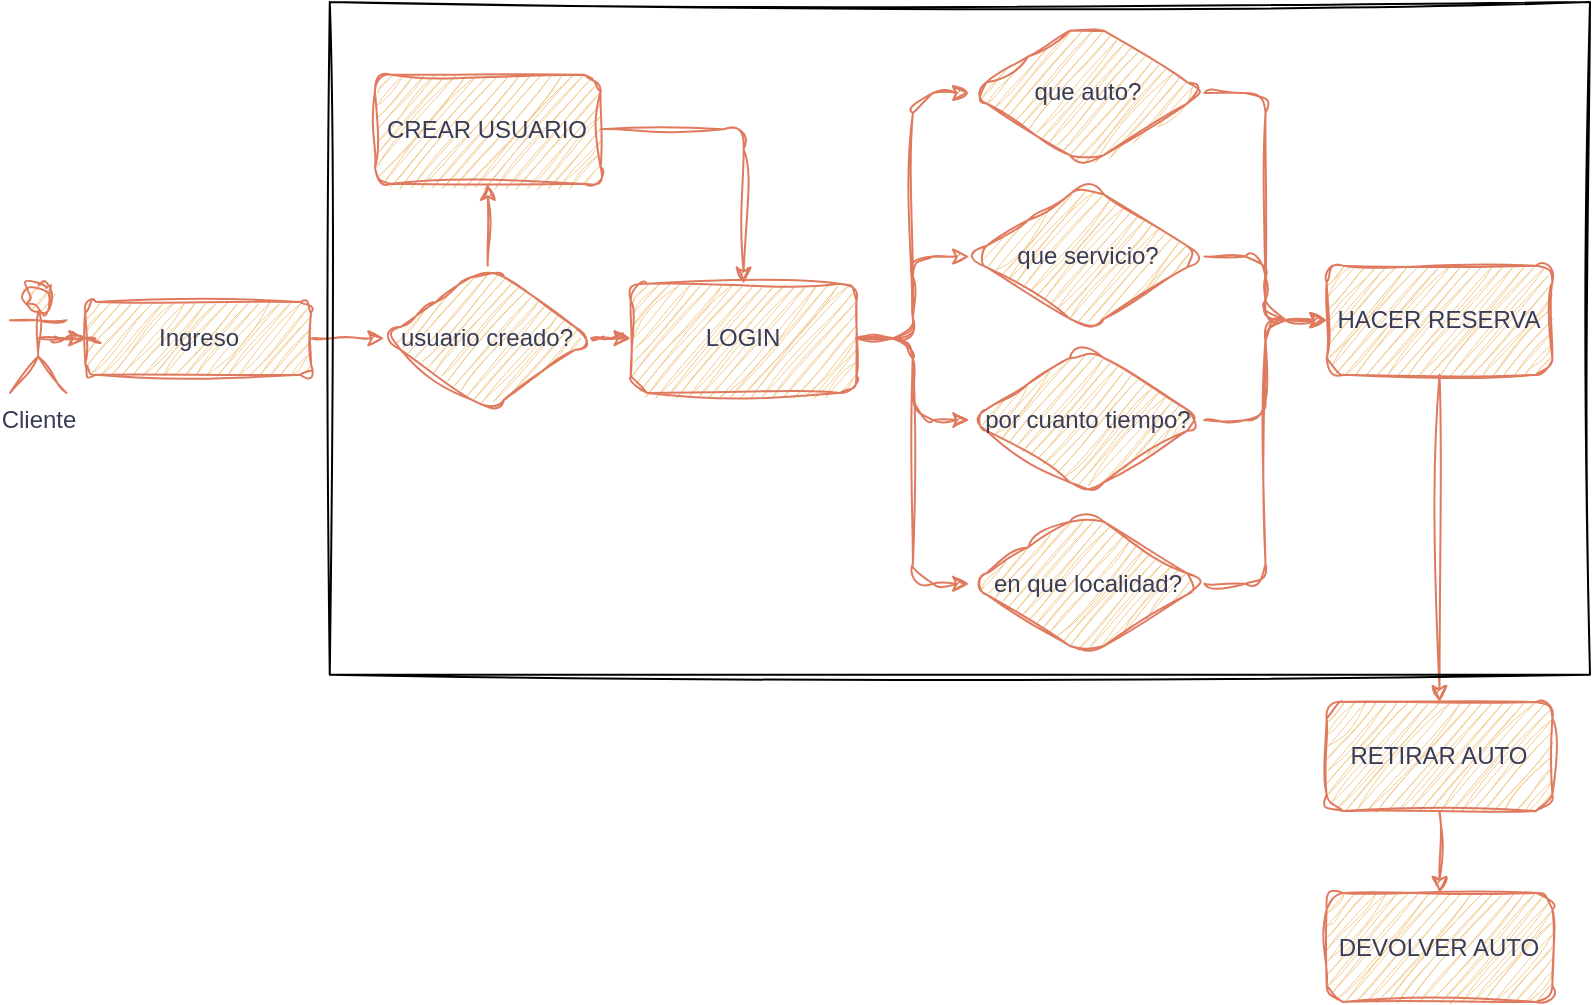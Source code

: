 <mxfile version="21.2.8" type="device">
  <diagram id="C5RBs43oDa-KdzZeNtuy" name="Page-1">
    <mxGraphModel dx="1750" dy="968" grid="1" gridSize="10" guides="1" tooltips="1" connect="1" arrows="1" fold="1" page="1" pageScale="1" pageWidth="827" pageHeight="1169" math="0" shadow="0">
      <root>
        <mxCell id="WIyWlLk6GJQsqaUBKTNV-0" />
        <mxCell id="WIyWlLk6GJQsqaUBKTNV-1" parent="WIyWlLk6GJQsqaUBKTNV-0" />
        <mxCell id="kgYE634lFBZvG2VN7gBc-40" value="" style="group" vertex="1" connectable="0" parent="WIyWlLk6GJQsqaUBKTNV-1">
          <mxGeometry x="20" y="140" width="790" height="500" as="geometry" />
        </mxCell>
        <mxCell id="WIyWlLk6GJQsqaUBKTNV-3" value="Ingreso" style="rounded=1;whiteSpace=wrap;html=1;fontSize=12;glass=0;strokeWidth=1;shadow=0;sketch=1;curveFitting=1;jiggle=2;labelBackgroundColor=none;fillColor=#F2CC8F;strokeColor=#E07A5F;fontColor=#393C56;" parent="kgYE634lFBZvG2VN7gBc-40" vertex="1">
          <mxGeometry x="37.619" y="150" width="112.857" height="36.364" as="geometry" />
        </mxCell>
        <mxCell id="kgYE634lFBZvG2VN7gBc-35" style="edgeStyle=orthogonalEdgeStyle;rounded=1;orthogonalLoop=1;jettySize=auto;html=1;exitX=0.5;exitY=0.5;exitDx=0;exitDy=0;exitPerimeter=0;sketch=1;curveFitting=1;jiggle=2;labelBackgroundColor=none;strokeColor=#E07A5F;fontColor=default;" edge="1" parent="kgYE634lFBZvG2VN7gBc-40" source="kgYE634lFBZvG2VN7gBc-1" target="WIyWlLk6GJQsqaUBKTNV-3">
          <mxGeometry relative="1" as="geometry" />
        </mxCell>
        <mxCell id="kgYE634lFBZvG2VN7gBc-1" value="Cliente" style="shape=umlActor;verticalLabelPosition=bottom;verticalAlign=top;html=1;outlineConnect=0;rounded=1;sketch=1;curveFitting=1;jiggle=2;labelBackgroundColor=none;fillColor=#F2CC8F;strokeColor=#E07A5F;fontColor=#393C56;" vertex="1" parent="kgYE634lFBZvG2VN7gBc-40">
          <mxGeometry y="140.909" width="28.214" height="54.545" as="geometry" />
        </mxCell>
        <mxCell id="kgYE634lFBZvG2VN7gBc-8" value="usuario creado?" style="rhombus;whiteSpace=wrap;html=1;rounded=1;sketch=1;curveFitting=1;jiggle=2;labelBackgroundColor=none;fillColor=#F2CC8F;strokeColor=#E07A5F;fontColor=#393C56;" vertex="1" parent="kgYE634lFBZvG2VN7gBc-40">
          <mxGeometry x="187.155" y="131.818" width="103.452" height="72.727" as="geometry" />
        </mxCell>
        <mxCell id="kgYE634lFBZvG2VN7gBc-7" value="" style="edgeStyle=orthogonalEdgeStyle;rounded=1;orthogonalLoop=1;jettySize=auto;html=1;sketch=1;curveFitting=1;jiggle=2;labelBackgroundColor=none;strokeColor=#E07A5F;fontColor=default;" edge="1" parent="kgYE634lFBZvG2VN7gBc-40" source="WIyWlLk6GJQsqaUBKTNV-3" target="kgYE634lFBZvG2VN7gBc-8">
          <mxGeometry relative="1" as="geometry">
            <mxPoint x="56.429" y="168.182" as="targetPoint" />
          </mxGeometry>
        </mxCell>
        <mxCell id="kgYE634lFBZvG2VN7gBc-9" value="LOGIN" style="whiteSpace=wrap;html=1;rounded=1;sketch=1;curveFitting=1;jiggle=2;labelBackgroundColor=none;fillColor=#F2CC8F;strokeColor=#E07A5F;fontColor=#393C56;" vertex="1" parent="kgYE634lFBZvG2VN7gBc-40">
          <mxGeometry x="310.357" y="140.909" width="112.857" height="54.545" as="geometry" />
        </mxCell>
        <mxCell id="kgYE634lFBZvG2VN7gBc-10" value="" style="edgeStyle=orthogonalEdgeStyle;rounded=1;orthogonalLoop=1;jettySize=auto;html=1;sketch=1;curveFitting=1;jiggle=2;labelBackgroundColor=none;strokeColor=#E07A5F;fontColor=default;" edge="1" parent="kgYE634lFBZvG2VN7gBc-40" source="kgYE634lFBZvG2VN7gBc-8" target="kgYE634lFBZvG2VN7gBc-9">
          <mxGeometry relative="1" as="geometry" />
        </mxCell>
        <mxCell id="kgYE634lFBZvG2VN7gBc-13" style="edgeStyle=orthogonalEdgeStyle;rounded=1;orthogonalLoop=1;jettySize=auto;html=1;entryX=0.5;entryY=0;entryDx=0;entryDy=0;sketch=1;curveFitting=1;jiggle=2;labelBackgroundColor=none;strokeColor=#E07A5F;fontColor=default;" edge="1" parent="kgYE634lFBZvG2VN7gBc-40" source="kgYE634lFBZvG2VN7gBc-11" target="kgYE634lFBZvG2VN7gBc-9">
          <mxGeometry relative="1" as="geometry" />
        </mxCell>
        <mxCell id="kgYE634lFBZvG2VN7gBc-11" value="CREAR USUARIO" style="whiteSpace=wrap;html=1;rounded=1;sketch=1;curveFitting=1;jiggle=2;labelBackgroundColor=none;fillColor=#F2CC8F;strokeColor=#E07A5F;fontColor=#393C56;" vertex="1" parent="kgYE634lFBZvG2VN7gBc-40">
          <mxGeometry x="182.452" y="36.364" width="112.857" height="54.545" as="geometry" />
        </mxCell>
        <mxCell id="kgYE634lFBZvG2VN7gBc-12" value="" style="edgeStyle=orthogonalEdgeStyle;rounded=1;orthogonalLoop=1;jettySize=auto;html=1;sketch=1;curveFitting=1;jiggle=2;labelBackgroundColor=none;strokeColor=#E07A5F;fontColor=default;" edge="1" parent="kgYE634lFBZvG2VN7gBc-40" source="kgYE634lFBZvG2VN7gBc-8" target="kgYE634lFBZvG2VN7gBc-11">
          <mxGeometry relative="1" as="geometry" />
        </mxCell>
        <mxCell id="kgYE634lFBZvG2VN7gBc-17" value="" style="edgeStyle=orthogonalEdgeStyle;rounded=1;orthogonalLoop=1;jettySize=auto;html=1;exitX=1;exitY=0.5;exitDx=0;exitDy=0;sketch=1;curveFitting=1;jiggle=2;labelBackgroundColor=none;strokeColor=#E07A5F;fontColor=default;" edge="1" parent="kgYE634lFBZvG2VN7gBc-40" source="kgYE634lFBZvG2VN7gBc-9" target="kgYE634lFBZvG2VN7gBc-16">
          <mxGeometry relative="1" as="geometry">
            <mxPoint x="507.857" y="168.182" as="sourcePoint" />
          </mxGeometry>
        </mxCell>
        <mxCell id="kgYE634lFBZvG2VN7gBc-21" style="edgeStyle=orthogonalEdgeStyle;rounded=1;orthogonalLoop=1;jettySize=auto;html=1;exitX=1;exitY=0.5;exitDx=0;exitDy=0;entryX=0;entryY=0.5;entryDx=0;entryDy=0;sketch=1;curveFitting=1;jiggle=2;labelBackgroundColor=none;strokeColor=#E07A5F;fontColor=default;" edge="1" parent="kgYE634lFBZvG2VN7gBc-40" source="kgYE634lFBZvG2VN7gBc-9" target="kgYE634lFBZvG2VN7gBc-19">
          <mxGeometry relative="1" as="geometry">
            <mxPoint x="507.857" y="168.182" as="sourcePoint" />
          </mxGeometry>
        </mxCell>
        <mxCell id="kgYE634lFBZvG2VN7gBc-22" style="edgeStyle=orthogonalEdgeStyle;rounded=1;orthogonalLoop=1;jettySize=auto;html=1;exitX=1;exitY=0.5;exitDx=0;exitDy=0;entryX=0;entryY=0.5;entryDx=0;entryDy=0;sketch=1;curveFitting=1;jiggle=2;labelBackgroundColor=none;strokeColor=#E07A5F;fontColor=default;" edge="1" parent="kgYE634lFBZvG2VN7gBc-40" source="kgYE634lFBZvG2VN7gBc-9" target="kgYE634lFBZvG2VN7gBc-18">
          <mxGeometry relative="1" as="geometry">
            <mxPoint x="507.857" y="168.182" as="sourcePoint" />
          </mxGeometry>
        </mxCell>
        <mxCell id="kgYE634lFBZvG2VN7gBc-23" style="edgeStyle=orthogonalEdgeStyle;rounded=1;orthogonalLoop=1;jettySize=auto;html=1;entryX=0;entryY=0.5;entryDx=0;entryDy=0;exitX=1;exitY=0.5;exitDx=0;exitDy=0;sketch=1;curveFitting=1;jiggle=2;labelBackgroundColor=none;strokeColor=#E07A5F;fontColor=default;" edge="1" parent="kgYE634lFBZvG2VN7gBc-40" source="kgYE634lFBZvG2VN7gBc-9" target="kgYE634lFBZvG2VN7gBc-20">
          <mxGeometry relative="1" as="geometry">
            <mxPoint x="507.857" y="168.182" as="sourcePoint" />
          </mxGeometry>
        </mxCell>
        <mxCell id="kgYE634lFBZvG2VN7gBc-16" value="por cuanto tiempo?" style="rhombus;whiteSpace=wrap;html=1;rounded=1;sketch=1;curveFitting=1;jiggle=2;labelBackgroundColor=none;fillColor=#F2CC8F;strokeColor=#E07A5F;fontColor=#393C56;" vertex="1" parent="kgYE634lFBZvG2VN7gBc-40">
          <mxGeometry x="479.643" y="172.727" width="117.56" height="72.727" as="geometry" />
        </mxCell>
        <mxCell id="kgYE634lFBZvG2VN7gBc-18" value="que servicio?" style="rhombus;whiteSpace=wrap;html=1;rounded=1;sketch=1;curveFitting=1;jiggle=2;labelBackgroundColor=none;fillColor=#F2CC8F;strokeColor=#E07A5F;fontColor=#393C56;" vertex="1" parent="kgYE634lFBZvG2VN7gBc-40">
          <mxGeometry x="479.643" y="90.909" width="117.56" height="72.727" as="geometry" />
        </mxCell>
        <mxCell id="kgYE634lFBZvG2VN7gBc-19" value="que auto?" style="rhombus;whiteSpace=wrap;html=1;rounded=1;sketch=1;curveFitting=1;jiggle=2;labelBackgroundColor=none;fillColor=#F2CC8F;strokeColor=#E07A5F;fontColor=#393C56;" vertex="1" parent="kgYE634lFBZvG2VN7gBc-40">
          <mxGeometry x="479.643" y="9.091" width="117.56" height="72.727" as="geometry" />
        </mxCell>
        <mxCell id="kgYE634lFBZvG2VN7gBc-20" value="en que localidad?" style="rhombus;whiteSpace=wrap;html=1;rounded=1;sketch=1;curveFitting=1;jiggle=2;labelBackgroundColor=none;fillColor=#F2CC8F;strokeColor=#E07A5F;fontColor=#393C56;" vertex="1" parent="kgYE634lFBZvG2VN7gBc-40">
          <mxGeometry x="479.643" y="254.545" width="117.56" height="72.727" as="geometry" />
        </mxCell>
        <mxCell id="kgYE634lFBZvG2VN7gBc-25" value="HACER RESERVA" style="rounded=1;whiteSpace=wrap;html=1;sketch=1;curveFitting=1;jiggle=2;labelBackgroundColor=none;fillColor=#F2CC8F;strokeColor=#E07A5F;fontColor=#393C56;" vertex="1" parent="kgYE634lFBZvG2VN7gBc-40">
          <mxGeometry x="658.333" y="131.818" width="112.857" height="54.545" as="geometry" />
        </mxCell>
        <mxCell id="kgYE634lFBZvG2VN7gBc-33" style="edgeStyle=orthogonalEdgeStyle;rounded=1;orthogonalLoop=1;jettySize=auto;html=1;entryX=0;entryY=0.5;entryDx=0;entryDy=0;sketch=1;curveFitting=1;jiggle=2;labelBackgroundColor=none;strokeColor=#E07A5F;fontColor=default;" edge="1" parent="kgYE634lFBZvG2VN7gBc-40" source="kgYE634lFBZvG2VN7gBc-16" target="kgYE634lFBZvG2VN7gBc-25">
          <mxGeometry relative="1" as="geometry" />
        </mxCell>
        <mxCell id="kgYE634lFBZvG2VN7gBc-32" style="edgeStyle=orthogonalEdgeStyle;rounded=1;orthogonalLoop=1;jettySize=auto;html=1;exitX=1;exitY=0.5;exitDx=0;exitDy=0;entryX=0;entryY=0.5;entryDx=0;entryDy=0;sketch=1;curveFitting=1;jiggle=2;labelBackgroundColor=none;strokeColor=#E07A5F;fontColor=default;" edge="1" parent="kgYE634lFBZvG2VN7gBc-40" source="kgYE634lFBZvG2VN7gBc-18" target="kgYE634lFBZvG2VN7gBc-25">
          <mxGeometry relative="1" as="geometry" />
        </mxCell>
        <mxCell id="kgYE634lFBZvG2VN7gBc-30" style="edgeStyle=orthogonalEdgeStyle;rounded=1;orthogonalLoop=1;jettySize=auto;html=1;exitX=1;exitY=0.5;exitDx=0;exitDy=0;entryX=0;entryY=0.5;entryDx=0;entryDy=0;sketch=1;curveFitting=1;jiggle=2;labelBackgroundColor=none;strokeColor=#E07A5F;fontColor=default;" edge="1" parent="kgYE634lFBZvG2VN7gBc-40" source="kgYE634lFBZvG2VN7gBc-19" target="kgYE634lFBZvG2VN7gBc-25">
          <mxGeometry relative="1" as="geometry" />
        </mxCell>
        <mxCell id="kgYE634lFBZvG2VN7gBc-34" style="edgeStyle=orthogonalEdgeStyle;rounded=1;orthogonalLoop=1;jettySize=auto;html=1;exitX=1;exitY=0.5;exitDx=0;exitDy=0;entryX=0;entryY=0.5;entryDx=0;entryDy=0;sketch=1;curveFitting=1;jiggle=2;labelBackgroundColor=none;strokeColor=#E07A5F;fontColor=default;" edge="1" parent="kgYE634lFBZvG2VN7gBc-40" source="kgYE634lFBZvG2VN7gBc-20" target="kgYE634lFBZvG2VN7gBc-25">
          <mxGeometry relative="1" as="geometry" />
        </mxCell>
        <mxCell id="kgYE634lFBZvG2VN7gBc-26" value="RETIRAR AUTO" style="whiteSpace=wrap;html=1;rounded=1;sketch=1;curveFitting=1;jiggle=2;labelBackgroundColor=none;fillColor=#F2CC8F;strokeColor=#E07A5F;fontColor=#393C56;" vertex="1" parent="kgYE634lFBZvG2VN7gBc-40">
          <mxGeometry x="658.333" y="350" width="112.857" height="54.545" as="geometry" />
        </mxCell>
        <mxCell id="kgYE634lFBZvG2VN7gBc-27" value="" style="edgeStyle=orthogonalEdgeStyle;rounded=1;orthogonalLoop=1;jettySize=auto;html=1;sketch=1;curveFitting=1;jiggle=2;labelBackgroundColor=none;strokeColor=#E07A5F;fontColor=default;" edge="1" parent="kgYE634lFBZvG2VN7gBc-40" source="kgYE634lFBZvG2VN7gBc-25" target="kgYE634lFBZvG2VN7gBc-26">
          <mxGeometry relative="1" as="geometry" />
        </mxCell>
        <mxCell id="kgYE634lFBZvG2VN7gBc-28" value="DEVOLVER AUTO" style="whiteSpace=wrap;html=1;rounded=1;sketch=1;curveFitting=1;jiggle=2;labelBackgroundColor=none;fillColor=#F2CC8F;strokeColor=#E07A5F;fontColor=#393C56;" vertex="1" parent="kgYE634lFBZvG2VN7gBc-40">
          <mxGeometry x="658.333" y="445.455" width="112.857" height="54.545" as="geometry" />
        </mxCell>
        <mxCell id="kgYE634lFBZvG2VN7gBc-29" value="" style="edgeStyle=orthogonalEdgeStyle;rounded=1;orthogonalLoop=1;jettySize=auto;html=1;sketch=1;curveFitting=1;jiggle=2;labelBackgroundColor=none;strokeColor=#E07A5F;fontColor=default;" edge="1" parent="kgYE634lFBZvG2VN7gBc-40" source="kgYE634lFBZvG2VN7gBc-26" target="kgYE634lFBZvG2VN7gBc-28">
          <mxGeometry relative="1" as="geometry" />
        </mxCell>
        <mxCell id="kgYE634lFBZvG2VN7gBc-39" value="" style="whiteSpace=wrap;html=1;hachureGap=4;fontFamily=Architects Daughter;fontSource=https%3A%2F%2Ffonts.googleapis.com%2Fcss%3Ffamily%3DArchitects%2BDaughter;fontSize=20;sketch=1;curveFitting=1;jiggle=2;fillColor=none;" vertex="1" parent="kgYE634lFBZvG2VN7gBc-40">
          <mxGeometry x="159.881" width="630.119" height="336.364" as="geometry" />
        </mxCell>
      </root>
    </mxGraphModel>
  </diagram>
</mxfile>
